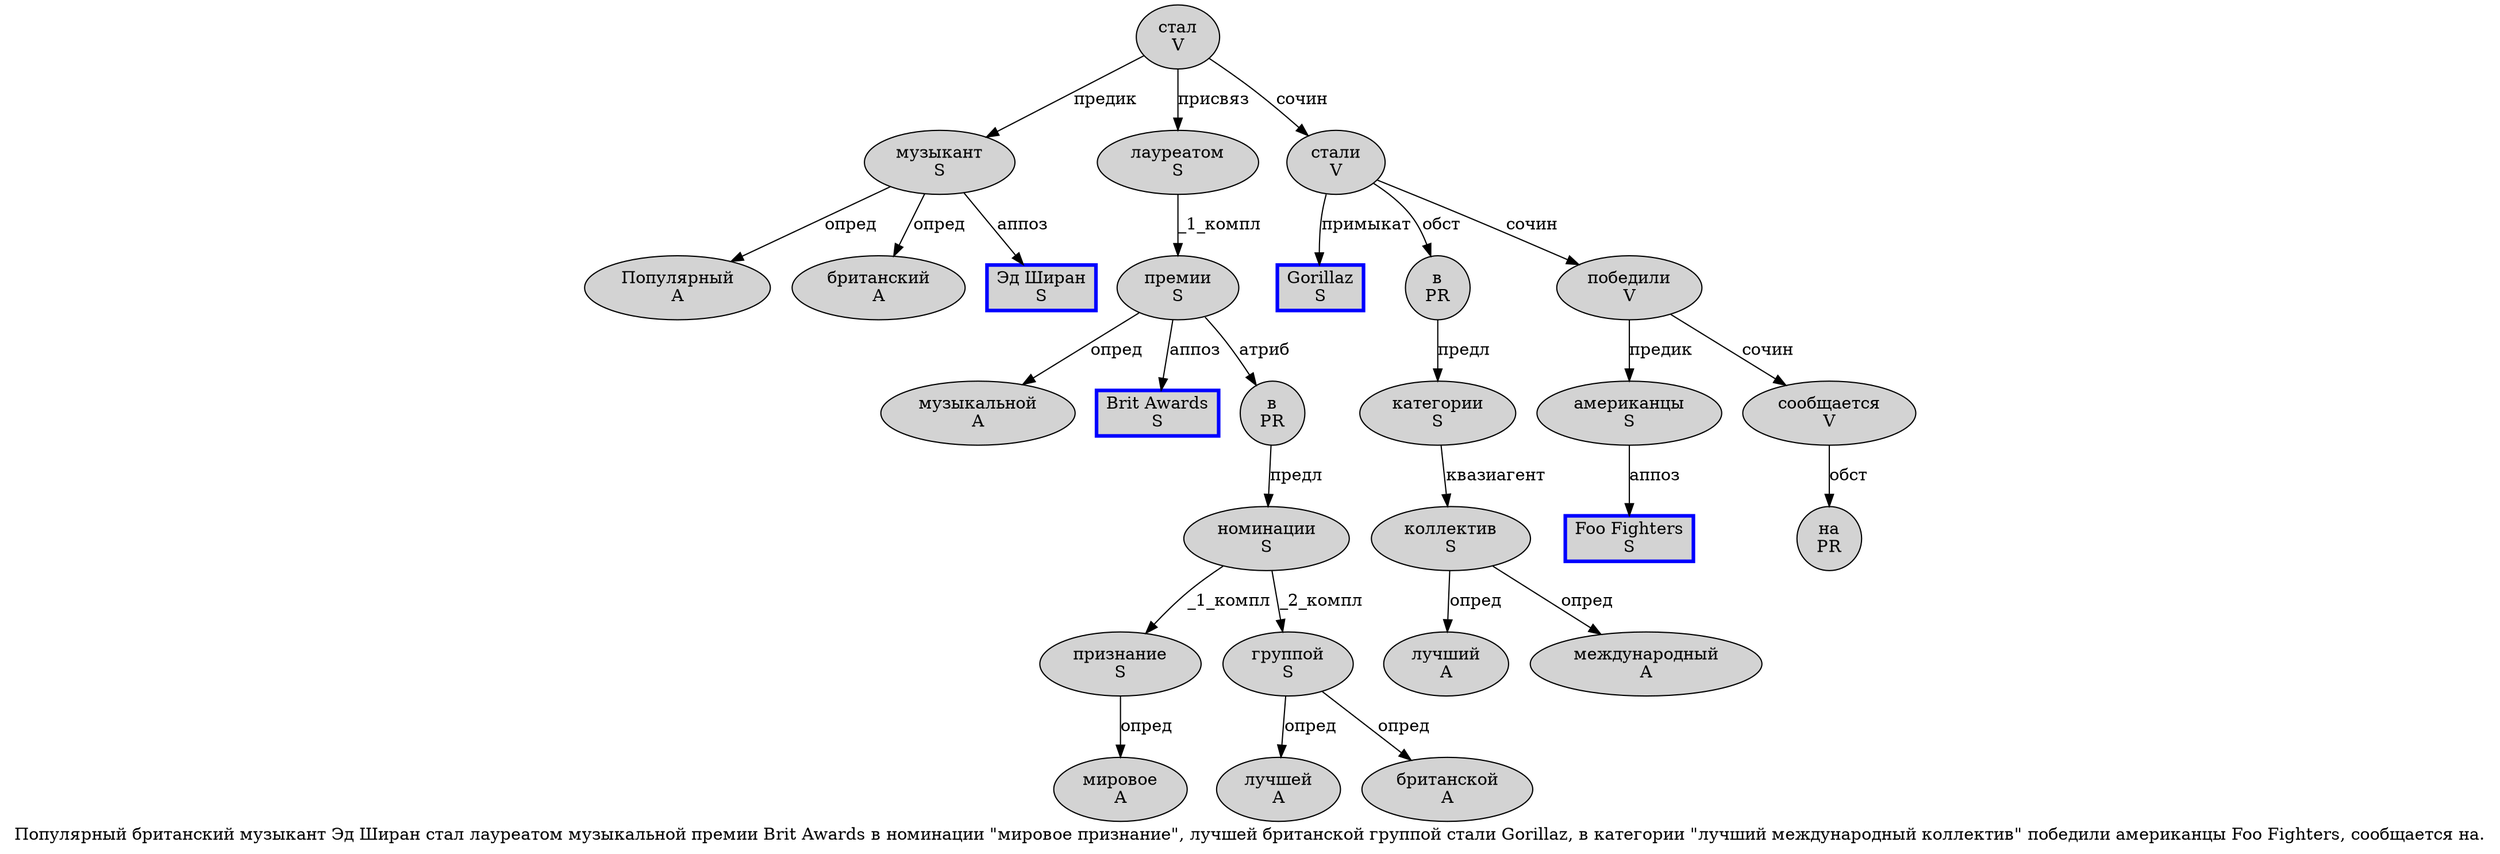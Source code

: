 digraph SENTENCE_525 {
	graph [label="Популярный британский музыкант Эд Ширан стал лауреатом музыкальной премии Brit Awards в номинации \"мировое признание\", лучшей британской группой стали Gorillaz, в категории \"лучший международный коллектив\" победили американцы Foo Fighters, сообщается на."]
	node [style=filled]
		0 [label="Популярный
A" color="" fillcolor=lightgray penwidth=1 shape=ellipse]
		1 [label="британский
A" color="" fillcolor=lightgray penwidth=1 shape=ellipse]
		2 [label="музыкант
S" color="" fillcolor=lightgray penwidth=1 shape=ellipse]
		3 [label="Эд Ширан
S" color=blue fillcolor=lightgray penwidth=3 shape=box]
		4 [label="стал
V" color="" fillcolor=lightgray penwidth=1 shape=ellipse]
		5 [label="лауреатом
S" color="" fillcolor=lightgray penwidth=1 shape=ellipse]
		6 [label="музыкальной
A" color="" fillcolor=lightgray penwidth=1 shape=ellipse]
		7 [label="премии
S" color="" fillcolor=lightgray penwidth=1 shape=ellipse]
		8 [label="Brit Awards
S" color=blue fillcolor=lightgray penwidth=3 shape=box]
		9 [label="в
PR" color="" fillcolor=lightgray penwidth=1 shape=ellipse]
		10 [label="номинации
S" color="" fillcolor=lightgray penwidth=1 shape=ellipse]
		12 [label="мировое
A" color="" fillcolor=lightgray penwidth=1 shape=ellipse]
		13 [label="признание
S" color="" fillcolor=lightgray penwidth=1 shape=ellipse]
		16 [label="лучшей
A" color="" fillcolor=lightgray penwidth=1 shape=ellipse]
		17 [label="британской
A" color="" fillcolor=lightgray penwidth=1 shape=ellipse]
		18 [label="группой
S" color="" fillcolor=lightgray penwidth=1 shape=ellipse]
		19 [label="стали
V" color="" fillcolor=lightgray penwidth=1 shape=ellipse]
		20 [label="Gorillaz
S" color=blue fillcolor=lightgray penwidth=3 shape=box]
		22 [label="в
PR" color="" fillcolor=lightgray penwidth=1 shape=ellipse]
		23 [label="категории
S" color="" fillcolor=lightgray penwidth=1 shape=ellipse]
		25 [label="лучший
A" color="" fillcolor=lightgray penwidth=1 shape=ellipse]
		26 [label="международный
A" color="" fillcolor=lightgray penwidth=1 shape=ellipse]
		27 [label="коллектив
S" color="" fillcolor=lightgray penwidth=1 shape=ellipse]
		29 [label="победили
V" color="" fillcolor=lightgray penwidth=1 shape=ellipse]
		30 [label="американцы
S" color="" fillcolor=lightgray penwidth=1 shape=ellipse]
		31 [label="Foo Fighters
S" color=blue fillcolor=lightgray penwidth=3 shape=box]
		33 [label="сообщается
V" color="" fillcolor=lightgray penwidth=1 shape=ellipse]
		34 [label="на
PR" color="" fillcolor=lightgray penwidth=1 shape=ellipse]
			27 -> 25 [label="опред"]
			27 -> 26 [label="опред"]
			18 -> 16 [label="опред"]
			18 -> 17 [label="опред"]
			5 -> 7 [label="_1_компл"]
			23 -> 27 [label="квазиагент"]
			19 -> 20 [label="примыкат"]
			19 -> 22 [label="обст"]
			19 -> 29 [label="сочин"]
			33 -> 34 [label="обст"]
			4 -> 2 [label="предик"]
			4 -> 5 [label="присвяз"]
			4 -> 19 [label="сочин"]
			22 -> 23 [label="предл"]
			2 -> 0 [label="опред"]
			2 -> 1 [label="опред"]
			2 -> 3 [label="аппоз"]
			7 -> 6 [label="опред"]
			7 -> 8 [label="аппоз"]
			7 -> 9 [label="атриб"]
			9 -> 10 [label="предл"]
			10 -> 13 [label="_1_компл"]
			10 -> 18 [label="_2_компл"]
			13 -> 12 [label="опред"]
			30 -> 31 [label="аппоз"]
			29 -> 30 [label="предик"]
			29 -> 33 [label="сочин"]
}